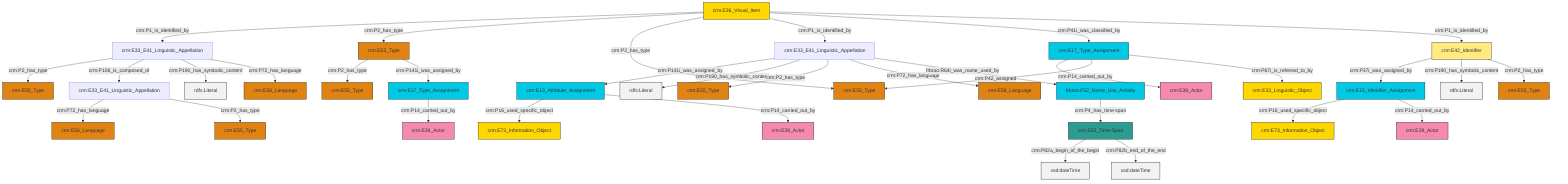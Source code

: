 graph TD
classDef Literal fill:#f2f2f2,stroke:#000000;
classDef CRM_Entity fill:#FFFFFF,stroke:#000000;
classDef Temporal_Entity fill:#00C9E6, stroke:#000000;
classDef Type fill:#E18312, stroke:#000000;
classDef Time-Span fill:#2C9C91, stroke:#000000;
classDef Appellation fill:#FFEB7F, stroke:#000000;
classDef Place fill:#008836, stroke:#000000;
classDef Persistent_Item fill:#B266B2, stroke:#000000;
classDef Conceptual_Object fill:#FFD700, stroke:#000000;
classDef Physical_Thing fill:#D2B48C, stroke:#000000;
classDef Actor fill:#f58aad, stroke:#000000;
classDef PC_Classes fill:#4ce600, stroke:#000000;
classDef Multi fill:#cccccc,stroke:#000000;

0["crm:E33_E41_Linguistic_Appellation"]:::Default -->|crm:P141i_was_assigned_by| 1["crm:E13_Attribute_Assignment"]:::Temporal_Entity
8["crm:E55_Type"]:::Type -->|crm:P2_has_type| 9["crm:E55_Type"]:::Type
14["crm:E36_Visual_Item"]:::Conceptual_Object -->|crm:P1_is_identified_by| 15["crm:E33_E41_Linguistic_Appellation"]:::Default
16["crm:E17_Type_Assignment"]:::Temporal_Entity -->|crm:P14_carried_out_by| 17["crm:E39_Actor"]:::Actor
2["crm:E42_Identifier"]:::Appellation -->|crm:P37i_was_assigned_by| 21["crm:E15_Identifier_Assignment"]:::Temporal_Entity
21["crm:E15_Identifier_Assignment"]:::Temporal_Entity -->|crm:P16_used_specific_object| 22["crm:E73_Information_Object"]:::Conceptual_Object
10["crm:E17_Type_Assignment"]:::Temporal_Entity -->|crm:P14_carried_out_by| 24["crm:E39_Actor"]:::Actor
14["crm:E36_Visual_Item"]:::Conceptual_Object -->|crm:P2_has_type| 8["crm:E55_Type"]:::Type
21["crm:E15_Identifier_Assignment"]:::Temporal_Entity -->|crm:P14_carried_out_by| 26["crm:E39_Actor"]:::Actor
18["crm:E33_E41_Linguistic_Appellation"]:::Default -->|crm:P72_has_language| 32["crm:E56_Language"]:::Type
8["crm:E55_Type"]:::Type -->|crm:P141i_was_assigned_by| 10["crm:E17_Type_Assignment"]:::Temporal_Entity
14["crm:E36_Visual_Item"]:::Conceptual_Object -->|crm:P2_has_type| 12["crm:E55_Type"]:::Type
16["crm:E17_Type_Assignment"]:::Temporal_Entity -->|crm:P42_assigned| 12["crm:E55_Type"]:::Type
15["crm:E33_E41_Linguistic_Appellation"]:::Default -->|crm:P2_has_type| 6["crm:E55_Type"]:::Type
1["crm:E13_Attribute_Assignment"]:::Temporal_Entity -->|crm:P16_used_specific_object| 35["crm:E73_Information_Object"]:::Conceptual_Object
0["crm:E33_E41_Linguistic_Appellation"]:::Default -->|crm:P190_has_symbolic_content| 44[rdfs:Literal]:::Literal
45["crm:E52_Time-Span"]:::Time-Span -->|crm:P82a_begin_of_the_begin| 46[xsd:dateTime]:::Literal
0["crm:E33_E41_Linguistic_Appellation"]:::Default -->|crm:P2_has_type| 37["crm:E55_Type"]:::Type
14["crm:E36_Visual_Item"]:::Conceptual_Object -->|crm:P1_is_identified_by| 0["crm:E33_E41_Linguistic_Appellation"]:::Default
15["crm:E33_E41_Linguistic_Appellation"]:::Default -->|crm:P106_is_composed_of| 18["crm:E33_E41_Linguistic_Appellation"]:::Default
1["crm:E13_Attribute_Assignment"]:::Temporal_Entity -->|crm:P14_carried_out_by| 54["crm:E39_Actor"]:::Actor
18["crm:E33_E41_Linguistic_Appellation"]:::Default -->|crm:P2_has_type| 39["crm:E55_Type"]:::Type
15["crm:E33_E41_Linguistic_Appellation"]:::Default -->|crm:P190_has_symbolic_content| 55[rdfs:Literal]:::Literal
0["crm:E33_E41_Linguistic_Appellation"]:::Default -->|crm:P72_has_language| 47["crm:E56_Language"]:::Type
2["crm:E42_Identifier"]:::Appellation -->|crm:P190_has_symbolic_content| 56[rdfs:Literal]:::Literal
0["crm:E33_E41_Linguistic_Appellation"]:::Default -->|frbroo:R64i_was_name_used_by| 42["frbroo:F52_Name_Use_Activity"]:::Temporal_Entity
42["frbroo:F52_Name_Use_Activity"]:::Temporal_Entity -->|crm:P4_has_time-span| 45["crm:E52_Time-Span"]:::Time-Span
14["crm:E36_Visual_Item"]:::Conceptual_Object -->|crm:P41i_was_classified_by| 16["crm:E17_Type_Assignment"]:::Temporal_Entity
14["crm:E36_Visual_Item"]:::Conceptual_Object -->|crm:P1_is_identified_by| 2["crm:E42_Identifier"]:::Appellation
16["crm:E17_Type_Assignment"]:::Temporal_Entity -->|crm:P67i_is_referred_to_by| 4["crm:E33_Linguistic_Object"]:::Conceptual_Object
45["crm:E52_Time-Span"]:::Time-Span -->|crm:P82b_end_of_the_end| 60[xsd:dateTime]:::Literal
15["crm:E33_E41_Linguistic_Appellation"]:::Default -->|crm:P72_has_language| 61["crm:E56_Language"]:::Type
2["crm:E42_Identifier"]:::Appellation -->|crm:P2_has_type| 51["crm:E55_Type"]:::Type